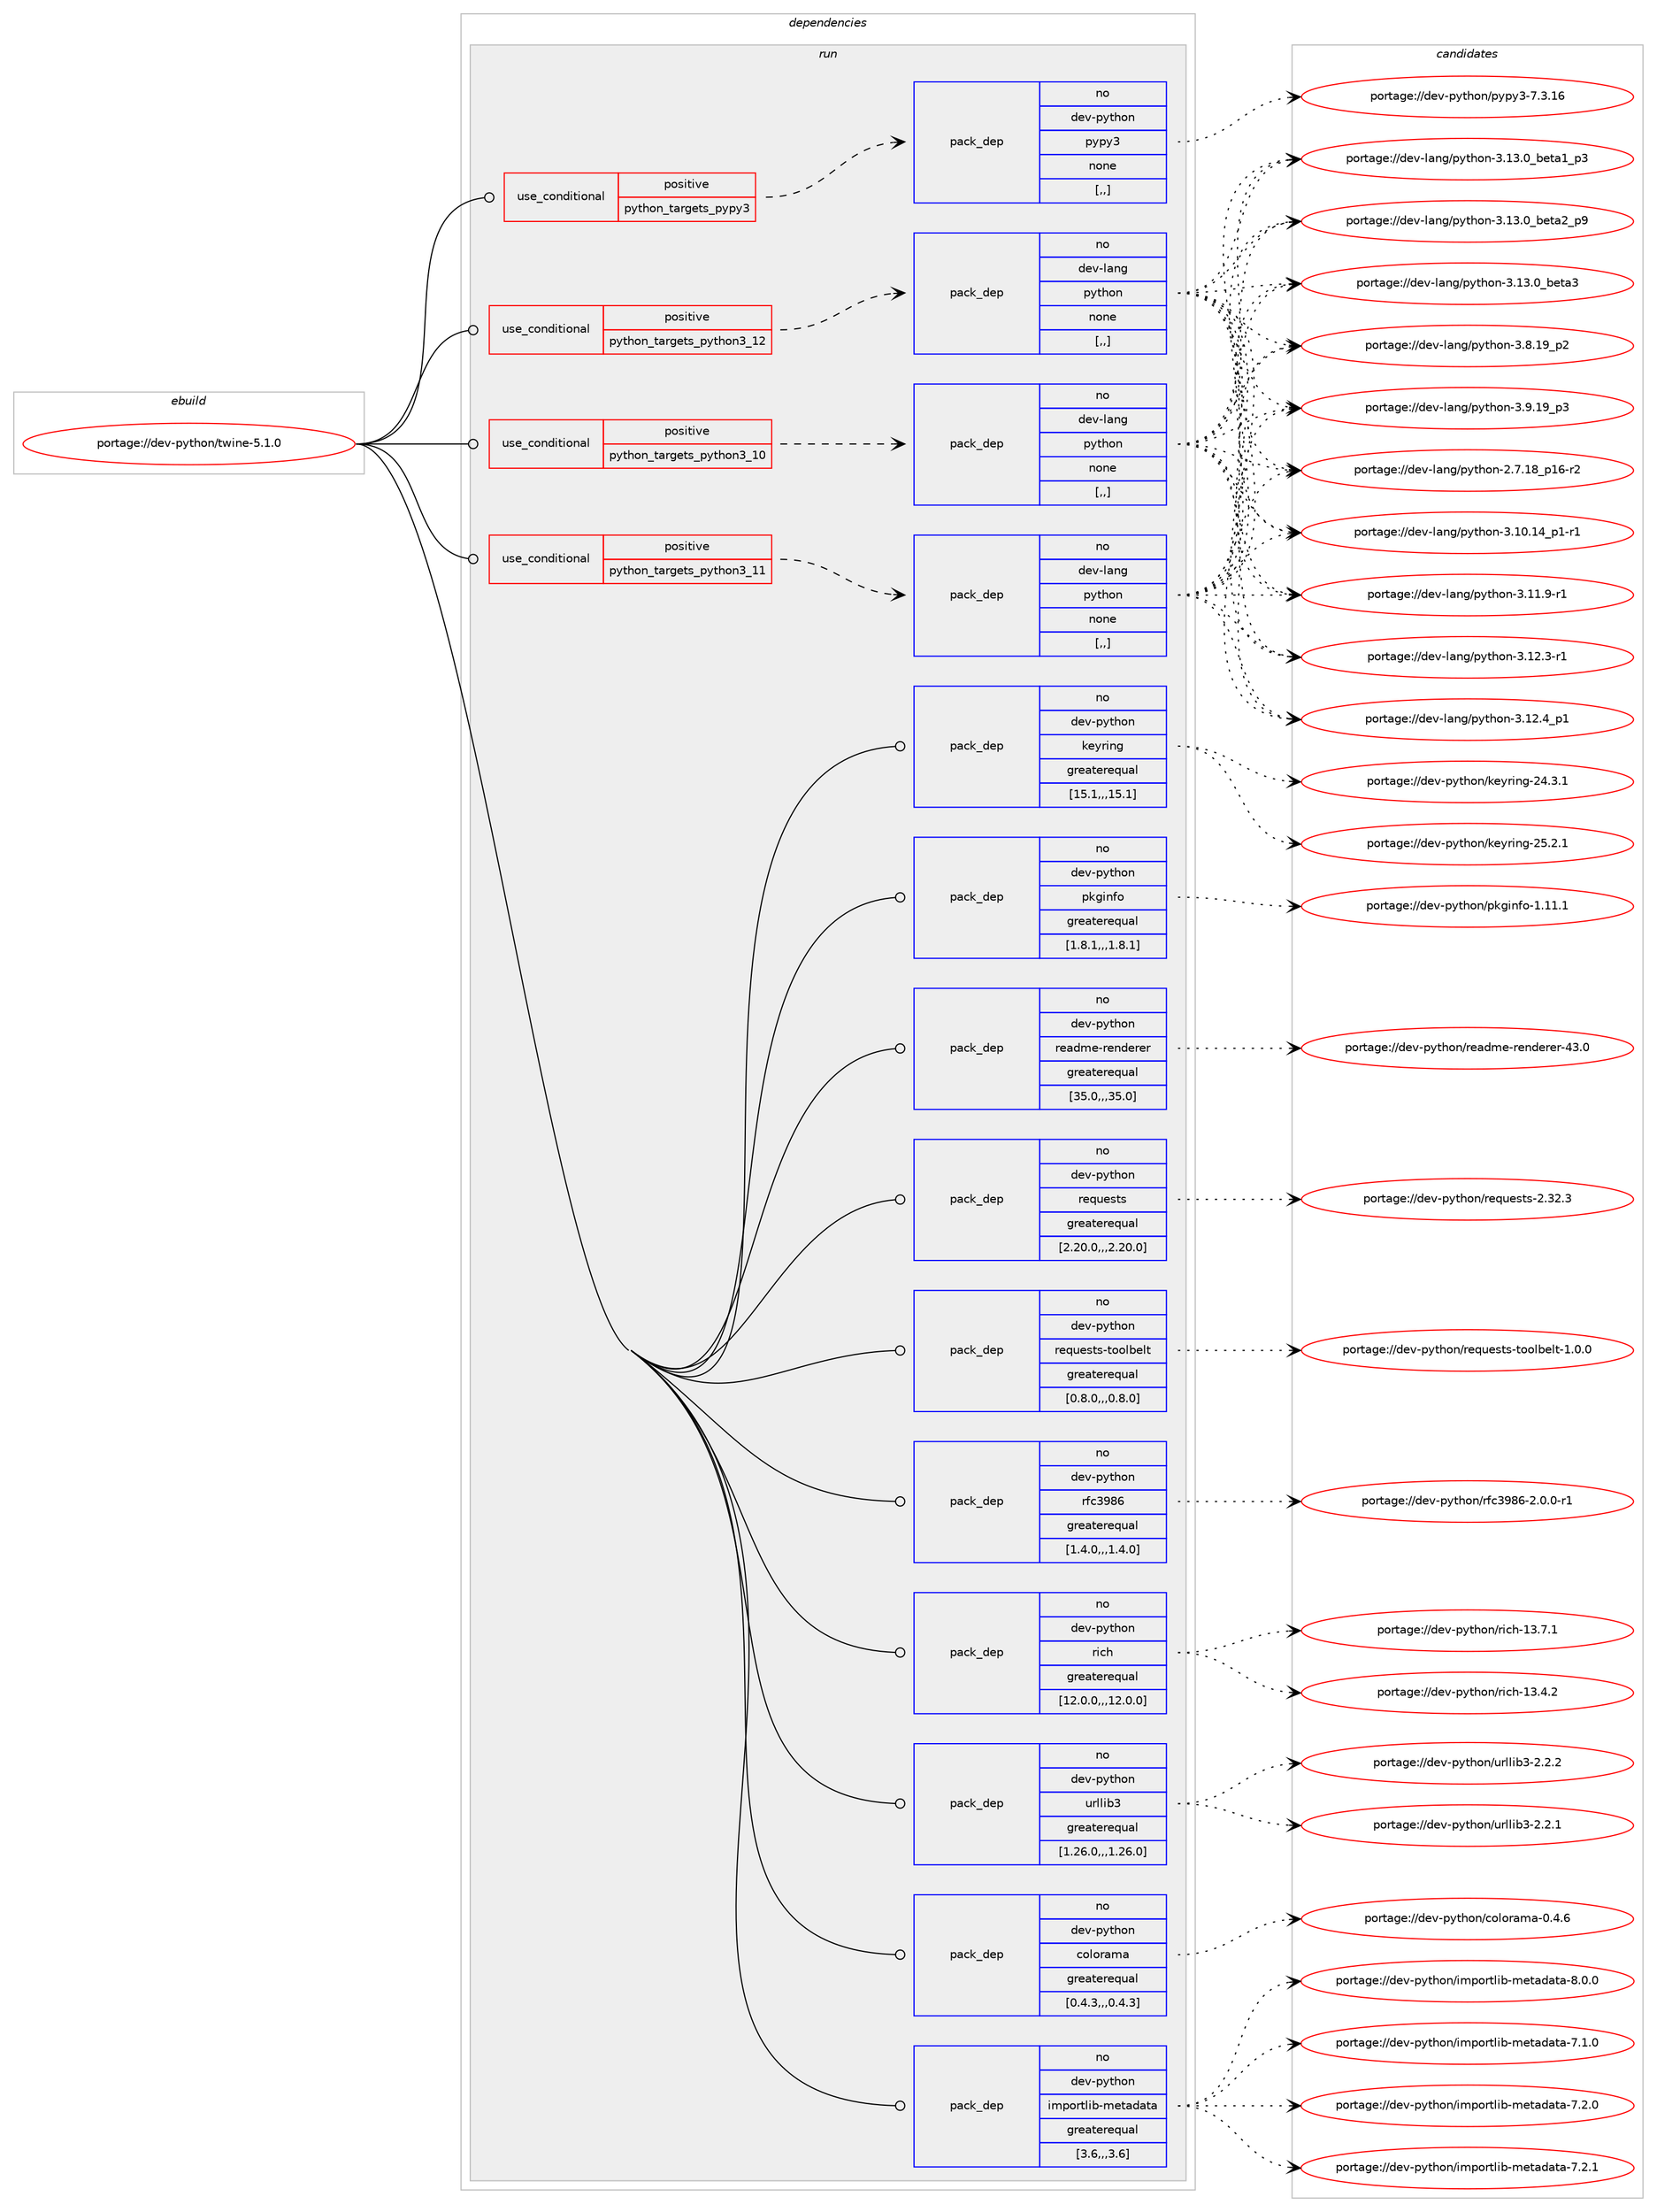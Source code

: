 digraph prolog {

# *************
# Graph options
# *************

newrank=true;
concentrate=true;
compound=true;
graph [rankdir=LR,fontname=Helvetica,fontsize=10,ranksep=1.5];#, ranksep=2.5, nodesep=0.2];
edge  [arrowhead=vee];
node  [fontname=Helvetica,fontsize=10];

# **********
# The ebuild
# **********

subgraph cluster_leftcol {
color=gray;
label=<<i>ebuild</i>>;
id [label="portage://dev-python/twine-5.1.0", color=red, width=4, href="../dev-python/twine-5.1.0.svg"];
}

# ****************
# The dependencies
# ****************

subgraph cluster_midcol {
color=gray;
label=<<i>dependencies</i>>;
subgraph cluster_compile {
fillcolor="#eeeeee";
style=filled;
label=<<i>compile</i>>;
}
subgraph cluster_compileandrun {
fillcolor="#eeeeee";
style=filled;
label=<<i>compile and run</i>>;
}
subgraph cluster_run {
fillcolor="#eeeeee";
style=filled;
label=<<i>run</i>>;
subgraph cond39368 {
dependency162016 [label=<<TABLE BORDER="0" CELLBORDER="1" CELLSPACING="0" CELLPADDING="4"><TR><TD ROWSPAN="3" CELLPADDING="10">use_conditional</TD></TR><TR><TD>positive</TD></TR><TR><TD>python_targets_pypy3</TD></TR></TABLE>>, shape=none, color=red];
subgraph pack121408 {
dependency162017 [label=<<TABLE BORDER="0" CELLBORDER="1" CELLSPACING="0" CELLPADDING="4" WIDTH="220"><TR><TD ROWSPAN="6" CELLPADDING="30">pack_dep</TD></TR><TR><TD WIDTH="110">no</TD></TR><TR><TD>dev-python</TD></TR><TR><TD>pypy3</TD></TR><TR><TD>none</TD></TR><TR><TD>[,,]</TD></TR></TABLE>>, shape=none, color=blue];
}
dependency162016:e -> dependency162017:w [weight=20,style="dashed",arrowhead="vee"];
}
id:e -> dependency162016:w [weight=20,style="solid",arrowhead="odot"];
subgraph cond39369 {
dependency162018 [label=<<TABLE BORDER="0" CELLBORDER="1" CELLSPACING="0" CELLPADDING="4"><TR><TD ROWSPAN="3" CELLPADDING="10">use_conditional</TD></TR><TR><TD>positive</TD></TR><TR><TD>python_targets_python3_10</TD></TR></TABLE>>, shape=none, color=red];
subgraph pack121409 {
dependency162019 [label=<<TABLE BORDER="0" CELLBORDER="1" CELLSPACING="0" CELLPADDING="4" WIDTH="220"><TR><TD ROWSPAN="6" CELLPADDING="30">pack_dep</TD></TR><TR><TD WIDTH="110">no</TD></TR><TR><TD>dev-lang</TD></TR><TR><TD>python</TD></TR><TR><TD>none</TD></TR><TR><TD>[,,]</TD></TR></TABLE>>, shape=none, color=blue];
}
dependency162018:e -> dependency162019:w [weight=20,style="dashed",arrowhead="vee"];
}
id:e -> dependency162018:w [weight=20,style="solid",arrowhead="odot"];
subgraph cond39370 {
dependency162020 [label=<<TABLE BORDER="0" CELLBORDER="1" CELLSPACING="0" CELLPADDING="4"><TR><TD ROWSPAN="3" CELLPADDING="10">use_conditional</TD></TR><TR><TD>positive</TD></TR><TR><TD>python_targets_python3_11</TD></TR></TABLE>>, shape=none, color=red];
subgraph pack121410 {
dependency162021 [label=<<TABLE BORDER="0" CELLBORDER="1" CELLSPACING="0" CELLPADDING="4" WIDTH="220"><TR><TD ROWSPAN="6" CELLPADDING="30">pack_dep</TD></TR><TR><TD WIDTH="110">no</TD></TR><TR><TD>dev-lang</TD></TR><TR><TD>python</TD></TR><TR><TD>none</TD></TR><TR><TD>[,,]</TD></TR></TABLE>>, shape=none, color=blue];
}
dependency162020:e -> dependency162021:w [weight=20,style="dashed",arrowhead="vee"];
}
id:e -> dependency162020:w [weight=20,style="solid",arrowhead="odot"];
subgraph cond39371 {
dependency162022 [label=<<TABLE BORDER="0" CELLBORDER="1" CELLSPACING="0" CELLPADDING="4"><TR><TD ROWSPAN="3" CELLPADDING="10">use_conditional</TD></TR><TR><TD>positive</TD></TR><TR><TD>python_targets_python3_12</TD></TR></TABLE>>, shape=none, color=red];
subgraph pack121411 {
dependency162023 [label=<<TABLE BORDER="0" CELLBORDER="1" CELLSPACING="0" CELLPADDING="4" WIDTH="220"><TR><TD ROWSPAN="6" CELLPADDING="30">pack_dep</TD></TR><TR><TD WIDTH="110">no</TD></TR><TR><TD>dev-lang</TD></TR><TR><TD>python</TD></TR><TR><TD>none</TD></TR><TR><TD>[,,]</TD></TR></TABLE>>, shape=none, color=blue];
}
dependency162022:e -> dependency162023:w [weight=20,style="dashed",arrowhead="vee"];
}
id:e -> dependency162022:w [weight=20,style="solid",arrowhead="odot"];
subgraph pack121412 {
dependency162024 [label=<<TABLE BORDER="0" CELLBORDER="1" CELLSPACING="0" CELLPADDING="4" WIDTH="220"><TR><TD ROWSPAN="6" CELLPADDING="30">pack_dep</TD></TR><TR><TD WIDTH="110">no</TD></TR><TR><TD>dev-python</TD></TR><TR><TD>colorama</TD></TR><TR><TD>greaterequal</TD></TR><TR><TD>[0.4.3,,,0.4.3]</TD></TR></TABLE>>, shape=none, color=blue];
}
id:e -> dependency162024:w [weight=20,style="solid",arrowhead="odot"];
subgraph pack121413 {
dependency162025 [label=<<TABLE BORDER="0" CELLBORDER="1" CELLSPACING="0" CELLPADDING="4" WIDTH="220"><TR><TD ROWSPAN="6" CELLPADDING="30">pack_dep</TD></TR><TR><TD WIDTH="110">no</TD></TR><TR><TD>dev-python</TD></TR><TR><TD>importlib-metadata</TD></TR><TR><TD>greaterequal</TD></TR><TR><TD>[3.6,,,3.6]</TD></TR></TABLE>>, shape=none, color=blue];
}
id:e -> dependency162025:w [weight=20,style="solid",arrowhead="odot"];
subgraph pack121414 {
dependency162026 [label=<<TABLE BORDER="0" CELLBORDER="1" CELLSPACING="0" CELLPADDING="4" WIDTH="220"><TR><TD ROWSPAN="6" CELLPADDING="30">pack_dep</TD></TR><TR><TD WIDTH="110">no</TD></TR><TR><TD>dev-python</TD></TR><TR><TD>keyring</TD></TR><TR><TD>greaterequal</TD></TR><TR><TD>[15.1,,,15.1]</TD></TR></TABLE>>, shape=none, color=blue];
}
id:e -> dependency162026:w [weight=20,style="solid",arrowhead="odot"];
subgraph pack121415 {
dependency162027 [label=<<TABLE BORDER="0" CELLBORDER="1" CELLSPACING="0" CELLPADDING="4" WIDTH="220"><TR><TD ROWSPAN="6" CELLPADDING="30">pack_dep</TD></TR><TR><TD WIDTH="110">no</TD></TR><TR><TD>dev-python</TD></TR><TR><TD>pkginfo</TD></TR><TR><TD>greaterequal</TD></TR><TR><TD>[1.8.1,,,1.8.1]</TD></TR></TABLE>>, shape=none, color=blue];
}
id:e -> dependency162027:w [weight=20,style="solid",arrowhead="odot"];
subgraph pack121416 {
dependency162028 [label=<<TABLE BORDER="0" CELLBORDER="1" CELLSPACING="0" CELLPADDING="4" WIDTH="220"><TR><TD ROWSPAN="6" CELLPADDING="30">pack_dep</TD></TR><TR><TD WIDTH="110">no</TD></TR><TR><TD>dev-python</TD></TR><TR><TD>readme-renderer</TD></TR><TR><TD>greaterequal</TD></TR><TR><TD>[35.0,,,35.0]</TD></TR></TABLE>>, shape=none, color=blue];
}
id:e -> dependency162028:w [weight=20,style="solid",arrowhead="odot"];
subgraph pack121417 {
dependency162029 [label=<<TABLE BORDER="0" CELLBORDER="1" CELLSPACING="0" CELLPADDING="4" WIDTH="220"><TR><TD ROWSPAN="6" CELLPADDING="30">pack_dep</TD></TR><TR><TD WIDTH="110">no</TD></TR><TR><TD>dev-python</TD></TR><TR><TD>requests</TD></TR><TR><TD>greaterequal</TD></TR><TR><TD>[2.20.0,,,2.20.0]</TD></TR></TABLE>>, shape=none, color=blue];
}
id:e -> dependency162029:w [weight=20,style="solid",arrowhead="odot"];
subgraph pack121418 {
dependency162030 [label=<<TABLE BORDER="0" CELLBORDER="1" CELLSPACING="0" CELLPADDING="4" WIDTH="220"><TR><TD ROWSPAN="6" CELLPADDING="30">pack_dep</TD></TR><TR><TD WIDTH="110">no</TD></TR><TR><TD>dev-python</TD></TR><TR><TD>requests-toolbelt</TD></TR><TR><TD>greaterequal</TD></TR><TR><TD>[0.8.0,,,0.8.0]</TD></TR></TABLE>>, shape=none, color=blue];
}
id:e -> dependency162030:w [weight=20,style="solid",arrowhead="odot"];
subgraph pack121419 {
dependency162031 [label=<<TABLE BORDER="0" CELLBORDER="1" CELLSPACING="0" CELLPADDING="4" WIDTH="220"><TR><TD ROWSPAN="6" CELLPADDING="30">pack_dep</TD></TR><TR><TD WIDTH="110">no</TD></TR><TR><TD>dev-python</TD></TR><TR><TD>rfc3986</TD></TR><TR><TD>greaterequal</TD></TR><TR><TD>[1.4.0,,,1.4.0]</TD></TR></TABLE>>, shape=none, color=blue];
}
id:e -> dependency162031:w [weight=20,style="solid",arrowhead="odot"];
subgraph pack121420 {
dependency162032 [label=<<TABLE BORDER="0" CELLBORDER="1" CELLSPACING="0" CELLPADDING="4" WIDTH="220"><TR><TD ROWSPAN="6" CELLPADDING="30">pack_dep</TD></TR><TR><TD WIDTH="110">no</TD></TR><TR><TD>dev-python</TD></TR><TR><TD>rich</TD></TR><TR><TD>greaterequal</TD></TR><TR><TD>[12.0.0,,,12.0.0]</TD></TR></TABLE>>, shape=none, color=blue];
}
id:e -> dependency162032:w [weight=20,style="solid",arrowhead="odot"];
subgraph pack121421 {
dependency162033 [label=<<TABLE BORDER="0" CELLBORDER="1" CELLSPACING="0" CELLPADDING="4" WIDTH="220"><TR><TD ROWSPAN="6" CELLPADDING="30">pack_dep</TD></TR><TR><TD WIDTH="110">no</TD></TR><TR><TD>dev-python</TD></TR><TR><TD>urllib3</TD></TR><TR><TD>greaterequal</TD></TR><TR><TD>[1.26.0,,,1.26.0]</TD></TR></TABLE>>, shape=none, color=blue];
}
id:e -> dependency162033:w [weight=20,style="solid",arrowhead="odot"];
}
}

# **************
# The candidates
# **************

subgraph cluster_choices {
rank=same;
color=gray;
label=<<i>candidates</i>>;

subgraph choice121408 {
color=black;
nodesep=1;
choice10010111845112121116104111110471121211121215145554651464954 [label="portage://dev-python/pypy3-7.3.16", color=red, width=4,href="../dev-python/pypy3-7.3.16.svg"];
dependency162017:e -> choice10010111845112121116104111110471121211121215145554651464954:w [style=dotted,weight="100"];
}
subgraph choice121409 {
color=black;
nodesep=1;
choice100101118451089711010347112121116104111110455046554649569511249544511450 [label="portage://dev-lang/python-2.7.18_p16-r2", color=red, width=4,href="../dev-lang/python-2.7.18_p16-r2.svg"];
choice100101118451089711010347112121116104111110455146494846495295112494511449 [label="portage://dev-lang/python-3.10.14_p1-r1", color=red, width=4,href="../dev-lang/python-3.10.14_p1-r1.svg"];
choice100101118451089711010347112121116104111110455146494946574511449 [label="portage://dev-lang/python-3.11.9-r1", color=red, width=4,href="../dev-lang/python-3.11.9-r1.svg"];
choice100101118451089711010347112121116104111110455146495046514511449 [label="portage://dev-lang/python-3.12.3-r1", color=red, width=4,href="../dev-lang/python-3.12.3-r1.svg"];
choice100101118451089711010347112121116104111110455146495046529511249 [label="portage://dev-lang/python-3.12.4_p1", color=red, width=4,href="../dev-lang/python-3.12.4_p1.svg"];
choice10010111845108971101034711212111610411111045514649514648959810111697499511251 [label="portage://dev-lang/python-3.13.0_beta1_p3", color=red, width=4,href="../dev-lang/python-3.13.0_beta1_p3.svg"];
choice10010111845108971101034711212111610411111045514649514648959810111697509511257 [label="portage://dev-lang/python-3.13.0_beta2_p9", color=red, width=4,href="../dev-lang/python-3.13.0_beta2_p9.svg"];
choice1001011184510897110103471121211161041111104551464951464895981011169751 [label="portage://dev-lang/python-3.13.0_beta3", color=red, width=4,href="../dev-lang/python-3.13.0_beta3.svg"];
choice100101118451089711010347112121116104111110455146564649579511250 [label="portage://dev-lang/python-3.8.19_p2", color=red, width=4,href="../dev-lang/python-3.8.19_p2.svg"];
choice100101118451089711010347112121116104111110455146574649579511251 [label="portage://dev-lang/python-3.9.19_p3", color=red, width=4,href="../dev-lang/python-3.9.19_p3.svg"];
dependency162019:e -> choice100101118451089711010347112121116104111110455046554649569511249544511450:w [style=dotted,weight="100"];
dependency162019:e -> choice100101118451089711010347112121116104111110455146494846495295112494511449:w [style=dotted,weight="100"];
dependency162019:e -> choice100101118451089711010347112121116104111110455146494946574511449:w [style=dotted,weight="100"];
dependency162019:e -> choice100101118451089711010347112121116104111110455146495046514511449:w [style=dotted,weight="100"];
dependency162019:e -> choice100101118451089711010347112121116104111110455146495046529511249:w [style=dotted,weight="100"];
dependency162019:e -> choice10010111845108971101034711212111610411111045514649514648959810111697499511251:w [style=dotted,weight="100"];
dependency162019:e -> choice10010111845108971101034711212111610411111045514649514648959810111697509511257:w [style=dotted,weight="100"];
dependency162019:e -> choice1001011184510897110103471121211161041111104551464951464895981011169751:w [style=dotted,weight="100"];
dependency162019:e -> choice100101118451089711010347112121116104111110455146564649579511250:w [style=dotted,weight="100"];
dependency162019:e -> choice100101118451089711010347112121116104111110455146574649579511251:w [style=dotted,weight="100"];
}
subgraph choice121410 {
color=black;
nodesep=1;
choice100101118451089711010347112121116104111110455046554649569511249544511450 [label="portage://dev-lang/python-2.7.18_p16-r2", color=red, width=4,href="../dev-lang/python-2.7.18_p16-r2.svg"];
choice100101118451089711010347112121116104111110455146494846495295112494511449 [label="portage://dev-lang/python-3.10.14_p1-r1", color=red, width=4,href="../dev-lang/python-3.10.14_p1-r1.svg"];
choice100101118451089711010347112121116104111110455146494946574511449 [label="portage://dev-lang/python-3.11.9-r1", color=red, width=4,href="../dev-lang/python-3.11.9-r1.svg"];
choice100101118451089711010347112121116104111110455146495046514511449 [label="portage://dev-lang/python-3.12.3-r1", color=red, width=4,href="../dev-lang/python-3.12.3-r1.svg"];
choice100101118451089711010347112121116104111110455146495046529511249 [label="portage://dev-lang/python-3.12.4_p1", color=red, width=4,href="../dev-lang/python-3.12.4_p1.svg"];
choice10010111845108971101034711212111610411111045514649514648959810111697499511251 [label="portage://dev-lang/python-3.13.0_beta1_p3", color=red, width=4,href="../dev-lang/python-3.13.0_beta1_p3.svg"];
choice10010111845108971101034711212111610411111045514649514648959810111697509511257 [label="portage://dev-lang/python-3.13.0_beta2_p9", color=red, width=4,href="../dev-lang/python-3.13.0_beta2_p9.svg"];
choice1001011184510897110103471121211161041111104551464951464895981011169751 [label="portage://dev-lang/python-3.13.0_beta3", color=red, width=4,href="../dev-lang/python-3.13.0_beta3.svg"];
choice100101118451089711010347112121116104111110455146564649579511250 [label="portage://dev-lang/python-3.8.19_p2", color=red, width=4,href="../dev-lang/python-3.8.19_p2.svg"];
choice100101118451089711010347112121116104111110455146574649579511251 [label="portage://dev-lang/python-3.9.19_p3", color=red, width=4,href="../dev-lang/python-3.9.19_p3.svg"];
dependency162021:e -> choice100101118451089711010347112121116104111110455046554649569511249544511450:w [style=dotted,weight="100"];
dependency162021:e -> choice100101118451089711010347112121116104111110455146494846495295112494511449:w [style=dotted,weight="100"];
dependency162021:e -> choice100101118451089711010347112121116104111110455146494946574511449:w [style=dotted,weight="100"];
dependency162021:e -> choice100101118451089711010347112121116104111110455146495046514511449:w [style=dotted,weight="100"];
dependency162021:e -> choice100101118451089711010347112121116104111110455146495046529511249:w [style=dotted,weight="100"];
dependency162021:e -> choice10010111845108971101034711212111610411111045514649514648959810111697499511251:w [style=dotted,weight="100"];
dependency162021:e -> choice10010111845108971101034711212111610411111045514649514648959810111697509511257:w [style=dotted,weight="100"];
dependency162021:e -> choice1001011184510897110103471121211161041111104551464951464895981011169751:w [style=dotted,weight="100"];
dependency162021:e -> choice100101118451089711010347112121116104111110455146564649579511250:w [style=dotted,weight="100"];
dependency162021:e -> choice100101118451089711010347112121116104111110455146574649579511251:w [style=dotted,weight="100"];
}
subgraph choice121411 {
color=black;
nodesep=1;
choice100101118451089711010347112121116104111110455046554649569511249544511450 [label="portage://dev-lang/python-2.7.18_p16-r2", color=red, width=4,href="../dev-lang/python-2.7.18_p16-r2.svg"];
choice100101118451089711010347112121116104111110455146494846495295112494511449 [label="portage://dev-lang/python-3.10.14_p1-r1", color=red, width=4,href="../dev-lang/python-3.10.14_p1-r1.svg"];
choice100101118451089711010347112121116104111110455146494946574511449 [label="portage://dev-lang/python-3.11.9-r1", color=red, width=4,href="../dev-lang/python-3.11.9-r1.svg"];
choice100101118451089711010347112121116104111110455146495046514511449 [label="portage://dev-lang/python-3.12.3-r1", color=red, width=4,href="../dev-lang/python-3.12.3-r1.svg"];
choice100101118451089711010347112121116104111110455146495046529511249 [label="portage://dev-lang/python-3.12.4_p1", color=red, width=4,href="../dev-lang/python-3.12.4_p1.svg"];
choice10010111845108971101034711212111610411111045514649514648959810111697499511251 [label="portage://dev-lang/python-3.13.0_beta1_p3", color=red, width=4,href="../dev-lang/python-3.13.0_beta1_p3.svg"];
choice10010111845108971101034711212111610411111045514649514648959810111697509511257 [label="portage://dev-lang/python-3.13.0_beta2_p9", color=red, width=4,href="../dev-lang/python-3.13.0_beta2_p9.svg"];
choice1001011184510897110103471121211161041111104551464951464895981011169751 [label="portage://dev-lang/python-3.13.0_beta3", color=red, width=4,href="../dev-lang/python-3.13.0_beta3.svg"];
choice100101118451089711010347112121116104111110455146564649579511250 [label="portage://dev-lang/python-3.8.19_p2", color=red, width=4,href="../dev-lang/python-3.8.19_p2.svg"];
choice100101118451089711010347112121116104111110455146574649579511251 [label="portage://dev-lang/python-3.9.19_p3", color=red, width=4,href="../dev-lang/python-3.9.19_p3.svg"];
dependency162023:e -> choice100101118451089711010347112121116104111110455046554649569511249544511450:w [style=dotted,weight="100"];
dependency162023:e -> choice100101118451089711010347112121116104111110455146494846495295112494511449:w [style=dotted,weight="100"];
dependency162023:e -> choice100101118451089711010347112121116104111110455146494946574511449:w [style=dotted,weight="100"];
dependency162023:e -> choice100101118451089711010347112121116104111110455146495046514511449:w [style=dotted,weight="100"];
dependency162023:e -> choice100101118451089711010347112121116104111110455146495046529511249:w [style=dotted,weight="100"];
dependency162023:e -> choice10010111845108971101034711212111610411111045514649514648959810111697499511251:w [style=dotted,weight="100"];
dependency162023:e -> choice10010111845108971101034711212111610411111045514649514648959810111697509511257:w [style=dotted,weight="100"];
dependency162023:e -> choice1001011184510897110103471121211161041111104551464951464895981011169751:w [style=dotted,weight="100"];
dependency162023:e -> choice100101118451089711010347112121116104111110455146564649579511250:w [style=dotted,weight="100"];
dependency162023:e -> choice100101118451089711010347112121116104111110455146574649579511251:w [style=dotted,weight="100"];
}
subgraph choice121412 {
color=black;
nodesep=1;
choice1001011184511212111610411111047991111081111149710997454846524654 [label="portage://dev-python/colorama-0.4.6", color=red, width=4,href="../dev-python/colorama-0.4.6.svg"];
dependency162024:e -> choice1001011184511212111610411111047991111081111149710997454846524654:w [style=dotted,weight="100"];
}
subgraph choice121413 {
color=black;
nodesep=1;
choice10010111845112121116104111110471051091121111141161081059845109101116971009711697455546494648 [label="portage://dev-python/importlib-metadata-7.1.0", color=red, width=4,href="../dev-python/importlib-metadata-7.1.0.svg"];
choice10010111845112121116104111110471051091121111141161081059845109101116971009711697455546504648 [label="portage://dev-python/importlib-metadata-7.2.0", color=red, width=4,href="../dev-python/importlib-metadata-7.2.0.svg"];
choice10010111845112121116104111110471051091121111141161081059845109101116971009711697455546504649 [label="portage://dev-python/importlib-metadata-7.2.1", color=red, width=4,href="../dev-python/importlib-metadata-7.2.1.svg"];
choice10010111845112121116104111110471051091121111141161081059845109101116971009711697455646484648 [label="portage://dev-python/importlib-metadata-8.0.0", color=red, width=4,href="../dev-python/importlib-metadata-8.0.0.svg"];
dependency162025:e -> choice10010111845112121116104111110471051091121111141161081059845109101116971009711697455546494648:w [style=dotted,weight="100"];
dependency162025:e -> choice10010111845112121116104111110471051091121111141161081059845109101116971009711697455546504648:w [style=dotted,weight="100"];
dependency162025:e -> choice10010111845112121116104111110471051091121111141161081059845109101116971009711697455546504649:w [style=dotted,weight="100"];
dependency162025:e -> choice10010111845112121116104111110471051091121111141161081059845109101116971009711697455646484648:w [style=dotted,weight="100"];
}
subgraph choice121414 {
color=black;
nodesep=1;
choice100101118451121211161041111104710710112111410511010345505246514649 [label="portage://dev-python/keyring-24.3.1", color=red, width=4,href="../dev-python/keyring-24.3.1.svg"];
choice100101118451121211161041111104710710112111410511010345505346504649 [label="portage://dev-python/keyring-25.2.1", color=red, width=4,href="../dev-python/keyring-25.2.1.svg"];
dependency162026:e -> choice100101118451121211161041111104710710112111410511010345505246514649:w [style=dotted,weight="100"];
dependency162026:e -> choice100101118451121211161041111104710710112111410511010345505346504649:w [style=dotted,weight="100"];
}
subgraph choice121415 {
color=black;
nodesep=1;
choice100101118451121211161041111104711210710310511010211145494649494649 [label="portage://dev-python/pkginfo-1.11.1", color=red, width=4,href="../dev-python/pkginfo-1.11.1.svg"];
dependency162027:e -> choice100101118451121211161041111104711210710310511010211145494649494649:w [style=dotted,weight="100"];
}
subgraph choice121416 {
color=black;
nodesep=1;
choice100101118451121211161041111104711410197100109101451141011101001011141011144552514648 [label="portage://dev-python/readme-renderer-43.0", color=red, width=4,href="../dev-python/readme-renderer-43.0.svg"];
dependency162028:e -> choice100101118451121211161041111104711410197100109101451141011101001011141011144552514648:w [style=dotted,weight="100"];
}
subgraph choice121417 {
color=black;
nodesep=1;
choice100101118451121211161041111104711410111311710111511611545504651504651 [label="portage://dev-python/requests-2.32.3", color=red, width=4,href="../dev-python/requests-2.32.3.svg"];
dependency162029:e -> choice100101118451121211161041111104711410111311710111511611545504651504651:w [style=dotted,weight="100"];
}
subgraph choice121418 {
color=black;
nodesep=1;
choice10010111845112121116104111110471141011131171011151161154511611111110898101108116454946484648 [label="portage://dev-python/requests-toolbelt-1.0.0", color=red, width=4,href="../dev-python/requests-toolbelt-1.0.0.svg"];
dependency162030:e -> choice10010111845112121116104111110471141011131171011151161154511611111110898101108116454946484648:w [style=dotted,weight="100"];
}
subgraph choice121419 {
color=black;
nodesep=1;
choice100101118451121211161041111104711410299515756544550464846484511449 [label="portage://dev-python/rfc3986-2.0.0-r1", color=red, width=4,href="../dev-python/rfc3986-2.0.0-r1.svg"];
dependency162031:e -> choice100101118451121211161041111104711410299515756544550464846484511449:w [style=dotted,weight="100"];
}
subgraph choice121420 {
color=black;
nodesep=1;
choice10010111845112121116104111110471141059910445495146524650 [label="portage://dev-python/rich-13.4.2", color=red, width=4,href="../dev-python/rich-13.4.2.svg"];
choice10010111845112121116104111110471141059910445495146554649 [label="portage://dev-python/rich-13.7.1", color=red, width=4,href="../dev-python/rich-13.7.1.svg"];
dependency162032:e -> choice10010111845112121116104111110471141059910445495146524650:w [style=dotted,weight="100"];
dependency162032:e -> choice10010111845112121116104111110471141059910445495146554649:w [style=dotted,weight="100"];
}
subgraph choice121421 {
color=black;
nodesep=1;
choice10010111845112121116104111110471171141081081059851455046504649 [label="portage://dev-python/urllib3-2.2.1", color=red, width=4,href="../dev-python/urllib3-2.2.1.svg"];
choice10010111845112121116104111110471171141081081059851455046504650 [label="portage://dev-python/urllib3-2.2.2", color=red, width=4,href="../dev-python/urllib3-2.2.2.svg"];
dependency162033:e -> choice10010111845112121116104111110471171141081081059851455046504649:w [style=dotted,weight="100"];
dependency162033:e -> choice10010111845112121116104111110471171141081081059851455046504650:w [style=dotted,weight="100"];
}
}

}
